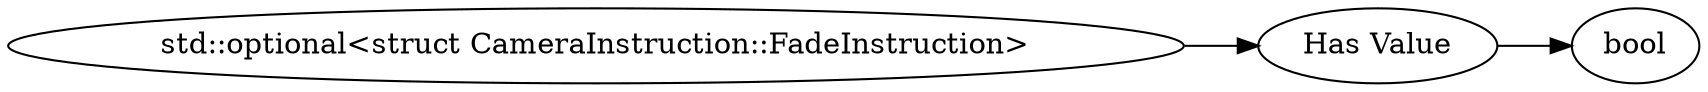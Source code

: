 digraph "std::optional<struct CameraInstruction::FadeInstruction>" {
rankdir = LR
11
11 -> 12
12 -> 13

11 [label="std::optional<struct CameraInstruction::FadeInstruction>",comment="name: \"std::optional<struct CameraInstruction::FadeInstruction>\", typeName: \"\", id: 11, branchId: 0, recurseId: -1, attributes: 0, notes: \"\""];
12 [label="Has Value",comment="name: \"Has Value\", typeName: \"\", id: 12, branchId: 0, recurseId: -1, attributes: 0, notes: \"If true, follow with appropriate data type, otherwise nothing\""];
13 [label="bool",comment="name: \"bool\", typeName: \"\", id: 13, branchId: 0, recurseId: -1, attributes: 512, notes: \"\""];
{ rank = max;13}

}
